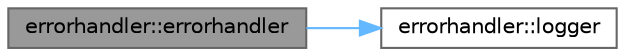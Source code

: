 digraph "errorhandler::errorhandler"
{
 // LATEX_PDF_SIZE
  bgcolor="transparent";
  edge [fontname=Helvetica,fontsize=10,labelfontname=Helvetica,labelfontsize=10];
  node [fontname=Helvetica,fontsize=10,shape=box,height=0.2,width=0.4];
  rankdir="LR";
  Node1 [id="Node000001",label="errorhandler::errorhandler",height=0.2,width=0.4,color="gray40", fillcolor="grey60", style="filled", fontcolor="black",tooltip="Конструктор класса"];
  Node1 -> Node2 [id="edge1_Node000001_Node000002",color="steelblue1",style="solid",tooltip=" "];
  Node2 [id="Node000002",label="errorhandler::logger",height=0.2,width=0.4,color="grey40", fillcolor="white", style="filled",URL="$classerrorhandler.html#a9c5b6c5c4a164cab2284875072c379e2",tooltip="Запись ошибки в журнал"];
}
